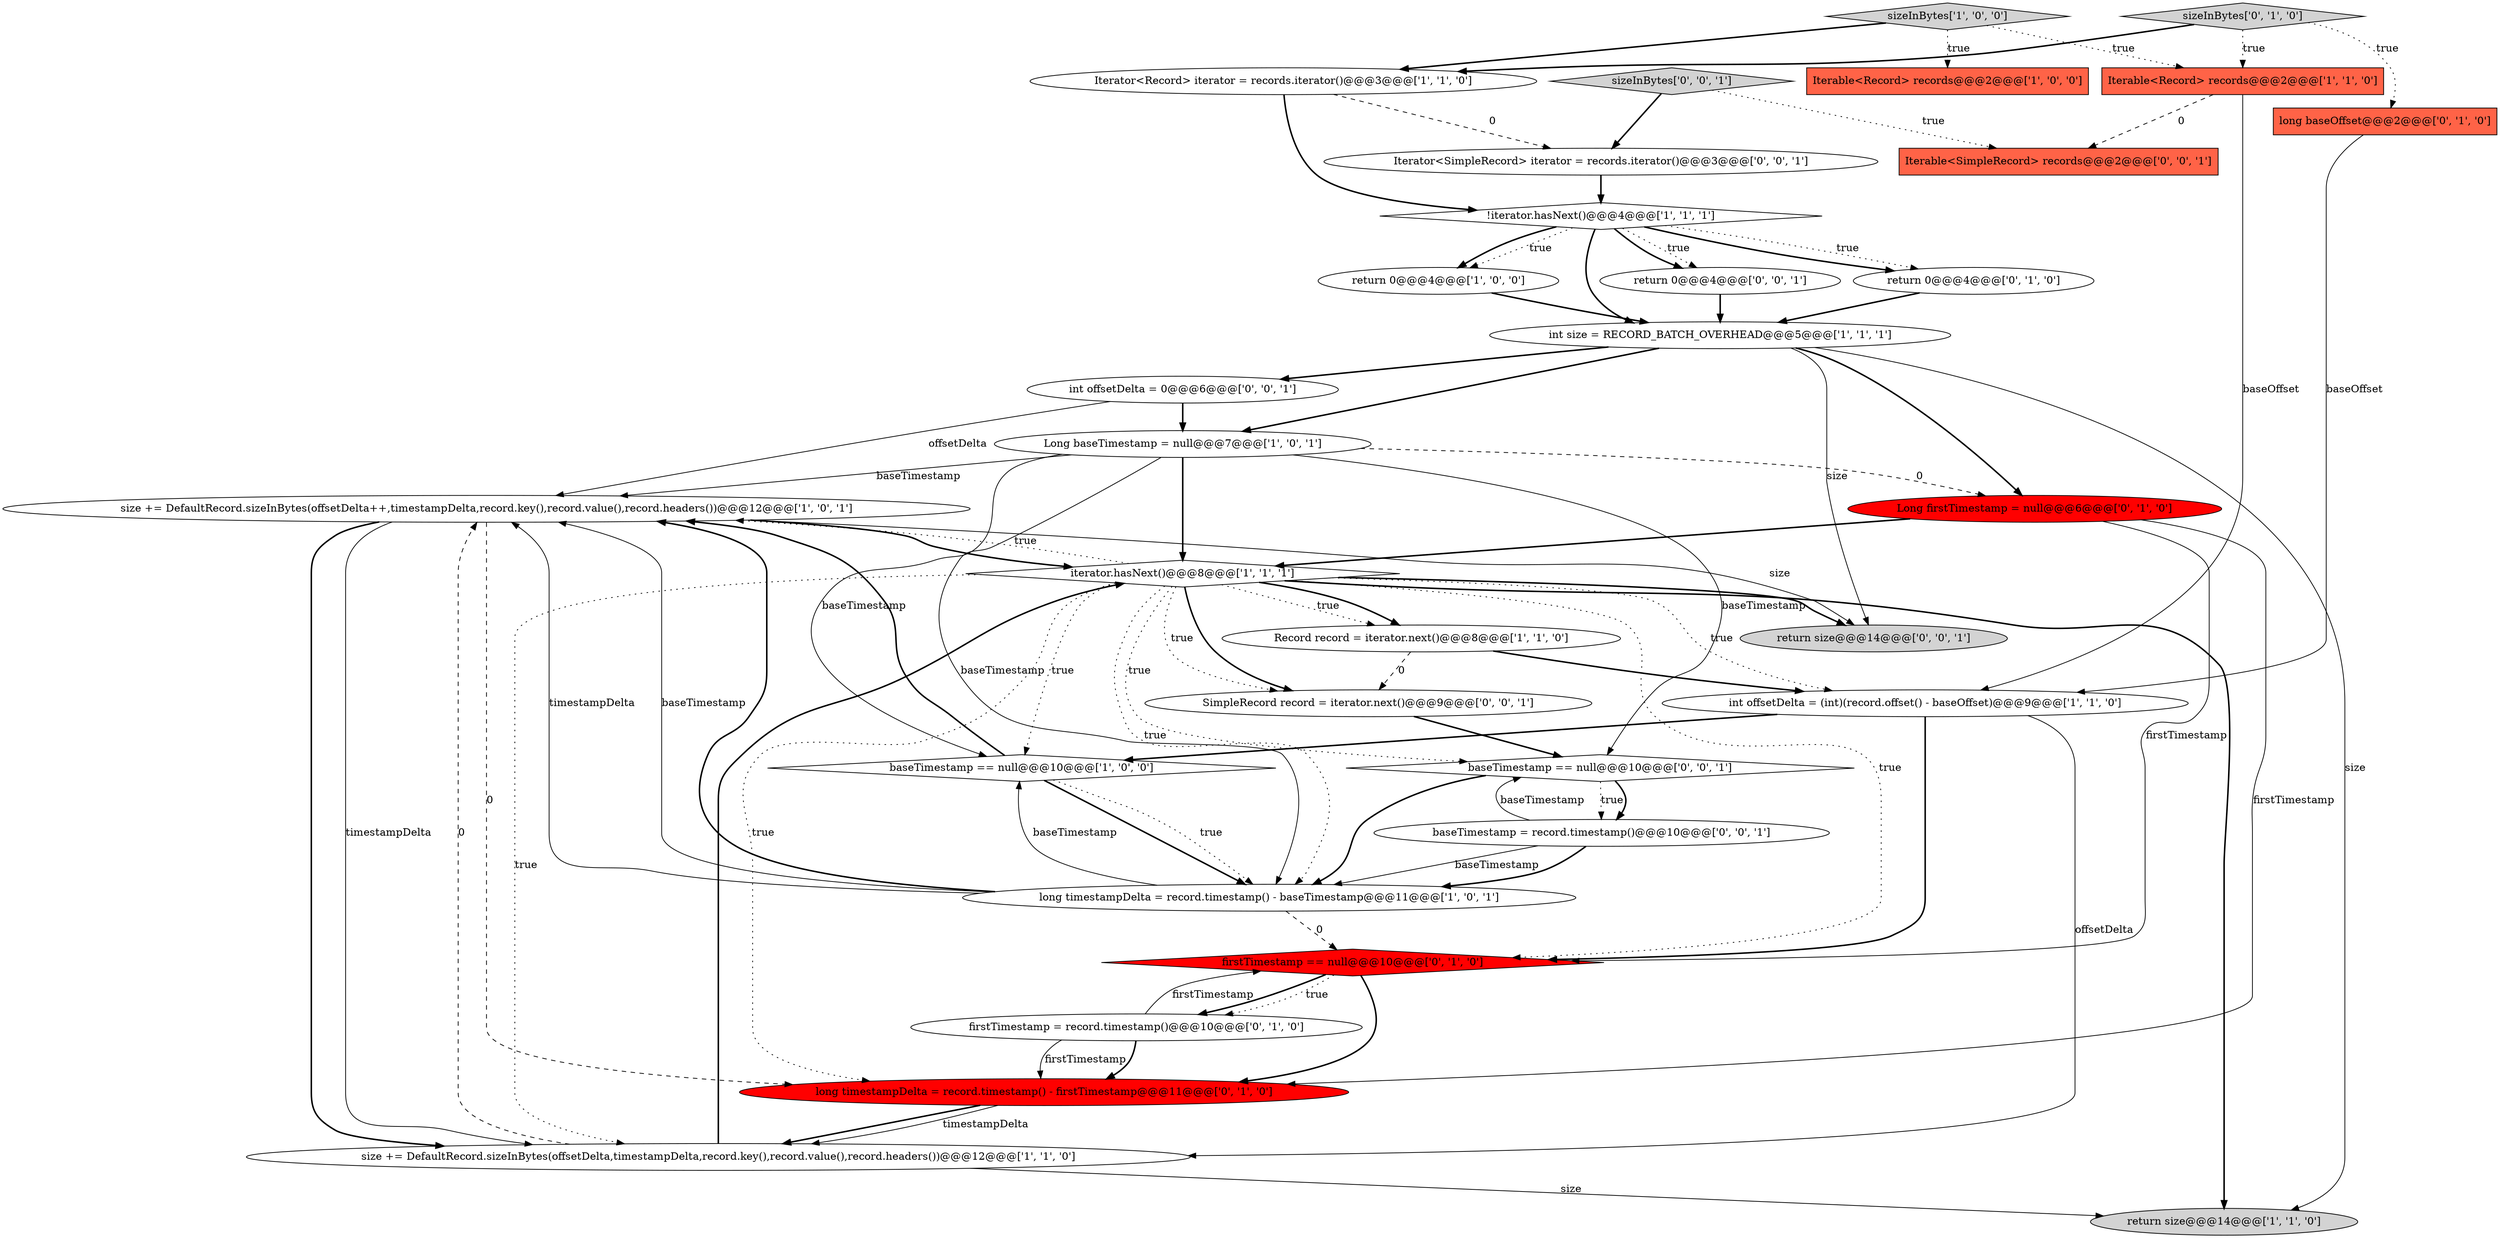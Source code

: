 digraph {
22 [style = filled, label = "sizeInBytes['0', '1', '0']", fillcolor = lightgray, shape = diamond image = "AAA0AAABBB2BBB"];
24 [style = filled, label = "return size@@@14@@@['0', '0', '1']", fillcolor = lightgray, shape = ellipse image = "AAA0AAABBB3BBB"];
25 [style = filled, label = "Iterator<SimpleRecord> iterator = records.iterator()@@@3@@@['0', '0', '1']", fillcolor = white, shape = ellipse image = "AAA0AAABBB3BBB"];
15 [style = filled, label = "Record record = iterator.next()@@@8@@@['1', '1', '0']", fillcolor = white, shape = ellipse image = "AAA0AAABBB1BBB"];
13 [style = filled, label = "Long baseTimestamp = null@@@7@@@['1', '0', '1']", fillcolor = white, shape = ellipse image = "AAA0AAABBB1BBB"];
0 [style = filled, label = "return 0@@@4@@@['1', '0', '0']", fillcolor = white, shape = ellipse image = "AAA0AAABBB1BBB"];
9 [style = filled, label = "size += DefaultRecord.sizeInBytes(offsetDelta++,timestampDelta,record.key(),record.value(),record.headers())@@@12@@@['1', '0', '1']", fillcolor = white, shape = ellipse image = "AAA0AAABBB1BBB"];
30 [style = filled, label = "Iterable<SimpleRecord> records@@@2@@@['0', '0', '1']", fillcolor = tomato, shape = box image = "AAA0AAABBB3BBB"];
20 [style = filled, label = "firstTimestamp == null@@@10@@@['0', '1', '0']", fillcolor = red, shape = diamond image = "AAA1AAABBB2BBB"];
11 [style = filled, label = "int size = RECORD_BATCH_OVERHEAD@@@5@@@['1', '1', '1']", fillcolor = white, shape = ellipse image = "AAA0AAABBB1BBB"];
18 [style = filled, label = "Long firstTimestamp = null@@@6@@@['0', '1', '0']", fillcolor = red, shape = ellipse image = "AAA1AAABBB2BBB"];
19 [style = filled, label = "firstTimestamp = record.timestamp()@@@10@@@['0', '1', '0']", fillcolor = white, shape = ellipse image = "AAA0AAABBB2BBB"];
1 [style = filled, label = "sizeInBytes['1', '0', '0']", fillcolor = lightgray, shape = diamond image = "AAA0AAABBB1BBB"];
14 [style = filled, label = "Iterator<Record> iterator = records.iterator()@@@3@@@['1', '1', '0']", fillcolor = white, shape = ellipse image = "AAA0AAABBB1BBB"];
12 [style = filled, label = "return size@@@14@@@['1', '1', '0']", fillcolor = lightgray, shape = ellipse image = "AAA0AAABBB1BBB"];
16 [style = filled, label = "long baseOffset@@@2@@@['0', '1', '0']", fillcolor = tomato, shape = box image = "AAA0AAABBB2BBB"];
3 [style = filled, label = "!iterator.hasNext()@@@4@@@['1', '1', '1']", fillcolor = white, shape = diamond image = "AAA0AAABBB1BBB"];
5 [style = filled, label = "int offsetDelta = (int)(record.offset() - baseOffset)@@@9@@@['1', '1', '0']", fillcolor = white, shape = ellipse image = "AAA0AAABBB1BBB"];
4 [style = filled, label = "Iterable<Record> records@@@2@@@['1', '1', '0']", fillcolor = tomato, shape = box image = "AAA0AAABBB1BBB"];
7 [style = filled, label = "baseTimestamp == null@@@10@@@['1', '0', '0']", fillcolor = white, shape = diamond image = "AAA0AAABBB1BBB"];
31 [style = filled, label = "int offsetDelta = 0@@@6@@@['0', '0', '1']", fillcolor = white, shape = ellipse image = "AAA0AAABBB3BBB"];
6 [style = filled, label = "iterator.hasNext()@@@8@@@['1', '1', '1']", fillcolor = white, shape = diamond image = "AAA0AAABBB1BBB"];
26 [style = filled, label = "return 0@@@4@@@['0', '0', '1']", fillcolor = white, shape = ellipse image = "AAA0AAABBB3BBB"];
23 [style = filled, label = "sizeInBytes['0', '0', '1']", fillcolor = lightgray, shape = diamond image = "AAA0AAABBB3BBB"];
17 [style = filled, label = "long timestampDelta = record.timestamp() - firstTimestamp@@@11@@@['0', '1', '0']", fillcolor = red, shape = ellipse image = "AAA1AAABBB2BBB"];
27 [style = filled, label = "SimpleRecord record = iterator.next()@@@9@@@['0', '0', '1']", fillcolor = white, shape = ellipse image = "AAA0AAABBB3BBB"];
2 [style = filled, label = "Iterable<Record> records@@@2@@@['1', '0', '0']", fillcolor = tomato, shape = box image = "AAA0AAABBB1BBB"];
29 [style = filled, label = "baseTimestamp = record.timestamp()@@@10@@@['0', '0', '1']", fillcolor = white, shape = ellipse image = "AAA0AAABBB3BBB"];
28 [style = filled, label = "baseTimestamp == null@@@10@@@['0', '0', '1']", fillcolor = white, shape = diamond image = "AAA0AAABBB3BBB"];
10 [style = filled, label = "size += DefaultRecord.sizeInBytes(offsetDelta,timestampDelta,record.key(),record.value(),record.headers())@@@12@@@['1', '1', '0']", fillcolor = white, shape = ellipse image = "AAA0AAABBB1BBB"];
21 [style = filled, label = "return 0@@@4@@@['0', '1', '0']", fillcolor = white, shape = ellipse image = "AAA0AAABBB2BBB"];
8 [style = filled, label = "long timestampDelta = record.timestamp() - baseTimestamp@@@11@@@['1', '0', '1']", fillcolor = white, shape = ellipse image = "AAA0AAABBB1BBB"];
14->3 [style = bold, label=""];
5->20 [style = bold, label=""];
14->25 [style = dashed, label="0"];
27->28 [style = bold, label=""];
29->28 [style = solid, label="baseTimestamp"];
4->30 [style = dashed, label="0"];
11->24 [style = solid, label="size"];
19->17 [style = solid, label="firstTimestamp"];
9->10 [style = bold, label=""];
9->10 [style = solid, label="timestampDelta"];
7->8 [style = bold, label=""];
26->11 [style = bold, label=""];
13->8 [style = solid, label="baseTimestamp"];
9->6 [style = bold, label=""];
13->28 [style = solid, label="baseTimestamp"];
7->9 [style = bold, label=""];
19->20 [style = solid, label="firstTimestamp"];
22->16 [style = dotted, label="true"];
11->13 [style = bold, label=""];
29->8 [style = solid, label="baseTimestamp"];
3->0 [style = dotted, label="true"];
13->18 [style = dashed, label="0"];
6->15 [style = dotted, label="true"];
23->25 [style = bold, label=""];
25->3 [style = bold, label=""];
3->11 [style = bold, label=""];
3->26 [style = dotted, label="true"];
1->4 [style = dotted, label="true"];
11->18 [style = bold, label=""];
3->0 [style = bold, label=""];
6->20 [style = dotted, label="true"];
18->17 [style = solid, label="firstTimestamp"];
28->29 [style = dotted, label="true"];
21->11 [style = bold, label=""];
6->7 [style = dotted, label="true"];
5->7 [style = bold, label=""];
13->7 [style = solid, label="baseTimestamp"];
22->14 [style = bold, label=""];
20->19 [style = bold, label=""];
7->8 [style = dotted, label="true"];
22->4 [style = dotted, label="true"];
8->7 [style = solid, label="baseTimestamp"];
17->10 [style = bold, label=""];
28->29 [style = bold, label=""];
18->20 [style = solid, label="firstTimestamp"];
31->13 [style = bold, label=""];
3->26 [style = bold, label=""];
13->9 [style = solid, label="baseTimestamp"];
0->11 [style = bold, label=""];
6->24 [style = bold, label=""];
9->24 [style = solid, label="size"];
19->17 [style = bold, label=""];
5->10 [style = solid, label="offsetDelta"];
10->6 [style = bold, label=""];
6->15 [style = bold, label=""];
6->10 [style = dotted, label="true"];
11->31 [style = bold, label=""];
6->27 [style = bold, label=""];
16->5 [style = solid, label="baseOffset"];
6->9 [style = dotted, label="true"];
18->6 [style = bold, label=""];
3->21 [style = dotted, label="true"];
6->8 [style = dotted, label="true"];
28->8 [style = bold, label=""];
3->21 [style = bold, label=""];
20->19 [style = dotted, label="true"];
13->6 [style = bold, label=""];
6->27 [style = dotted, label="true"];
11->12 [style = solid, label="size"];
6->12 [style = bold, label=""];
29->8 [style = bold, label=""];
20->17 [style = bold, label=""];
8->20 [style = dashed, label="0"];
23->30 [style = dotted, label="true"];
6->17 [style = dotted, label="true"];
15->5 [style = bold, label=""];
6->28 [style = dotted, label="true"];
10->12 [style = solid, label="size"];
10->9 [style = dashed, label="0"];
4->5 [style = solid, label="baseOffset"];
8->9 [style = solid, label="timestampDelta"];
17->10 [style = solid, label="timestampDelta"];
9->17 [style = dashed, label="0"];
31->9 [style = solid, label="offsetDelta"];
8->9 [style = bold, label=""];
8->9 [style = solid, label="baseTimestamp"];
1->14 [style = bold, label=""];
15->27 [style = dashed, label="0"];
1->2 [style = dotted, label="true"];
6->5 [style = dotted, label="true"];
}
